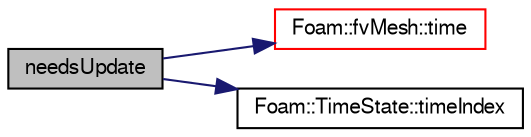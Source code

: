 digraph "needsUpdate"
{
  bgcolor="transparent";
  edge [fontname="FreeSans",fontsize="10",labelfontname="FreeSans",labelfontsize="10"];
  node [fontname="FreeSans",fontsize="10",shape=record];
  rankdir="LR";
  Node329 [label="needsUpdate",height=0.2,width=0.4,color="black", fillcolor="grey75", style="filled", fontcolor="black"];
  Node329 -> Node330 [color="midnightblue",fontsize="10",style="solid",fontname="FreeSans"];
  Node330 [label="Foam::fvMesh::time",height=0.2,width=0.4,color="red",URL="$a22766.html#a0d94096809fe3376b29a2a29ca11bb18",tooltip="Return the top-level database. "];
  Node329 -> Node332 [color="midnightblue",fontsize="10",style="solid",fontname="FreeSans"];
  Node332 [label="Foam::TimeState::timeIndex",height=0.2,width=0.4,color="black",URL="$a26362.html#a3200afa488551227ca19102ca4c14048",tooltip="Return current time index. "];
}

